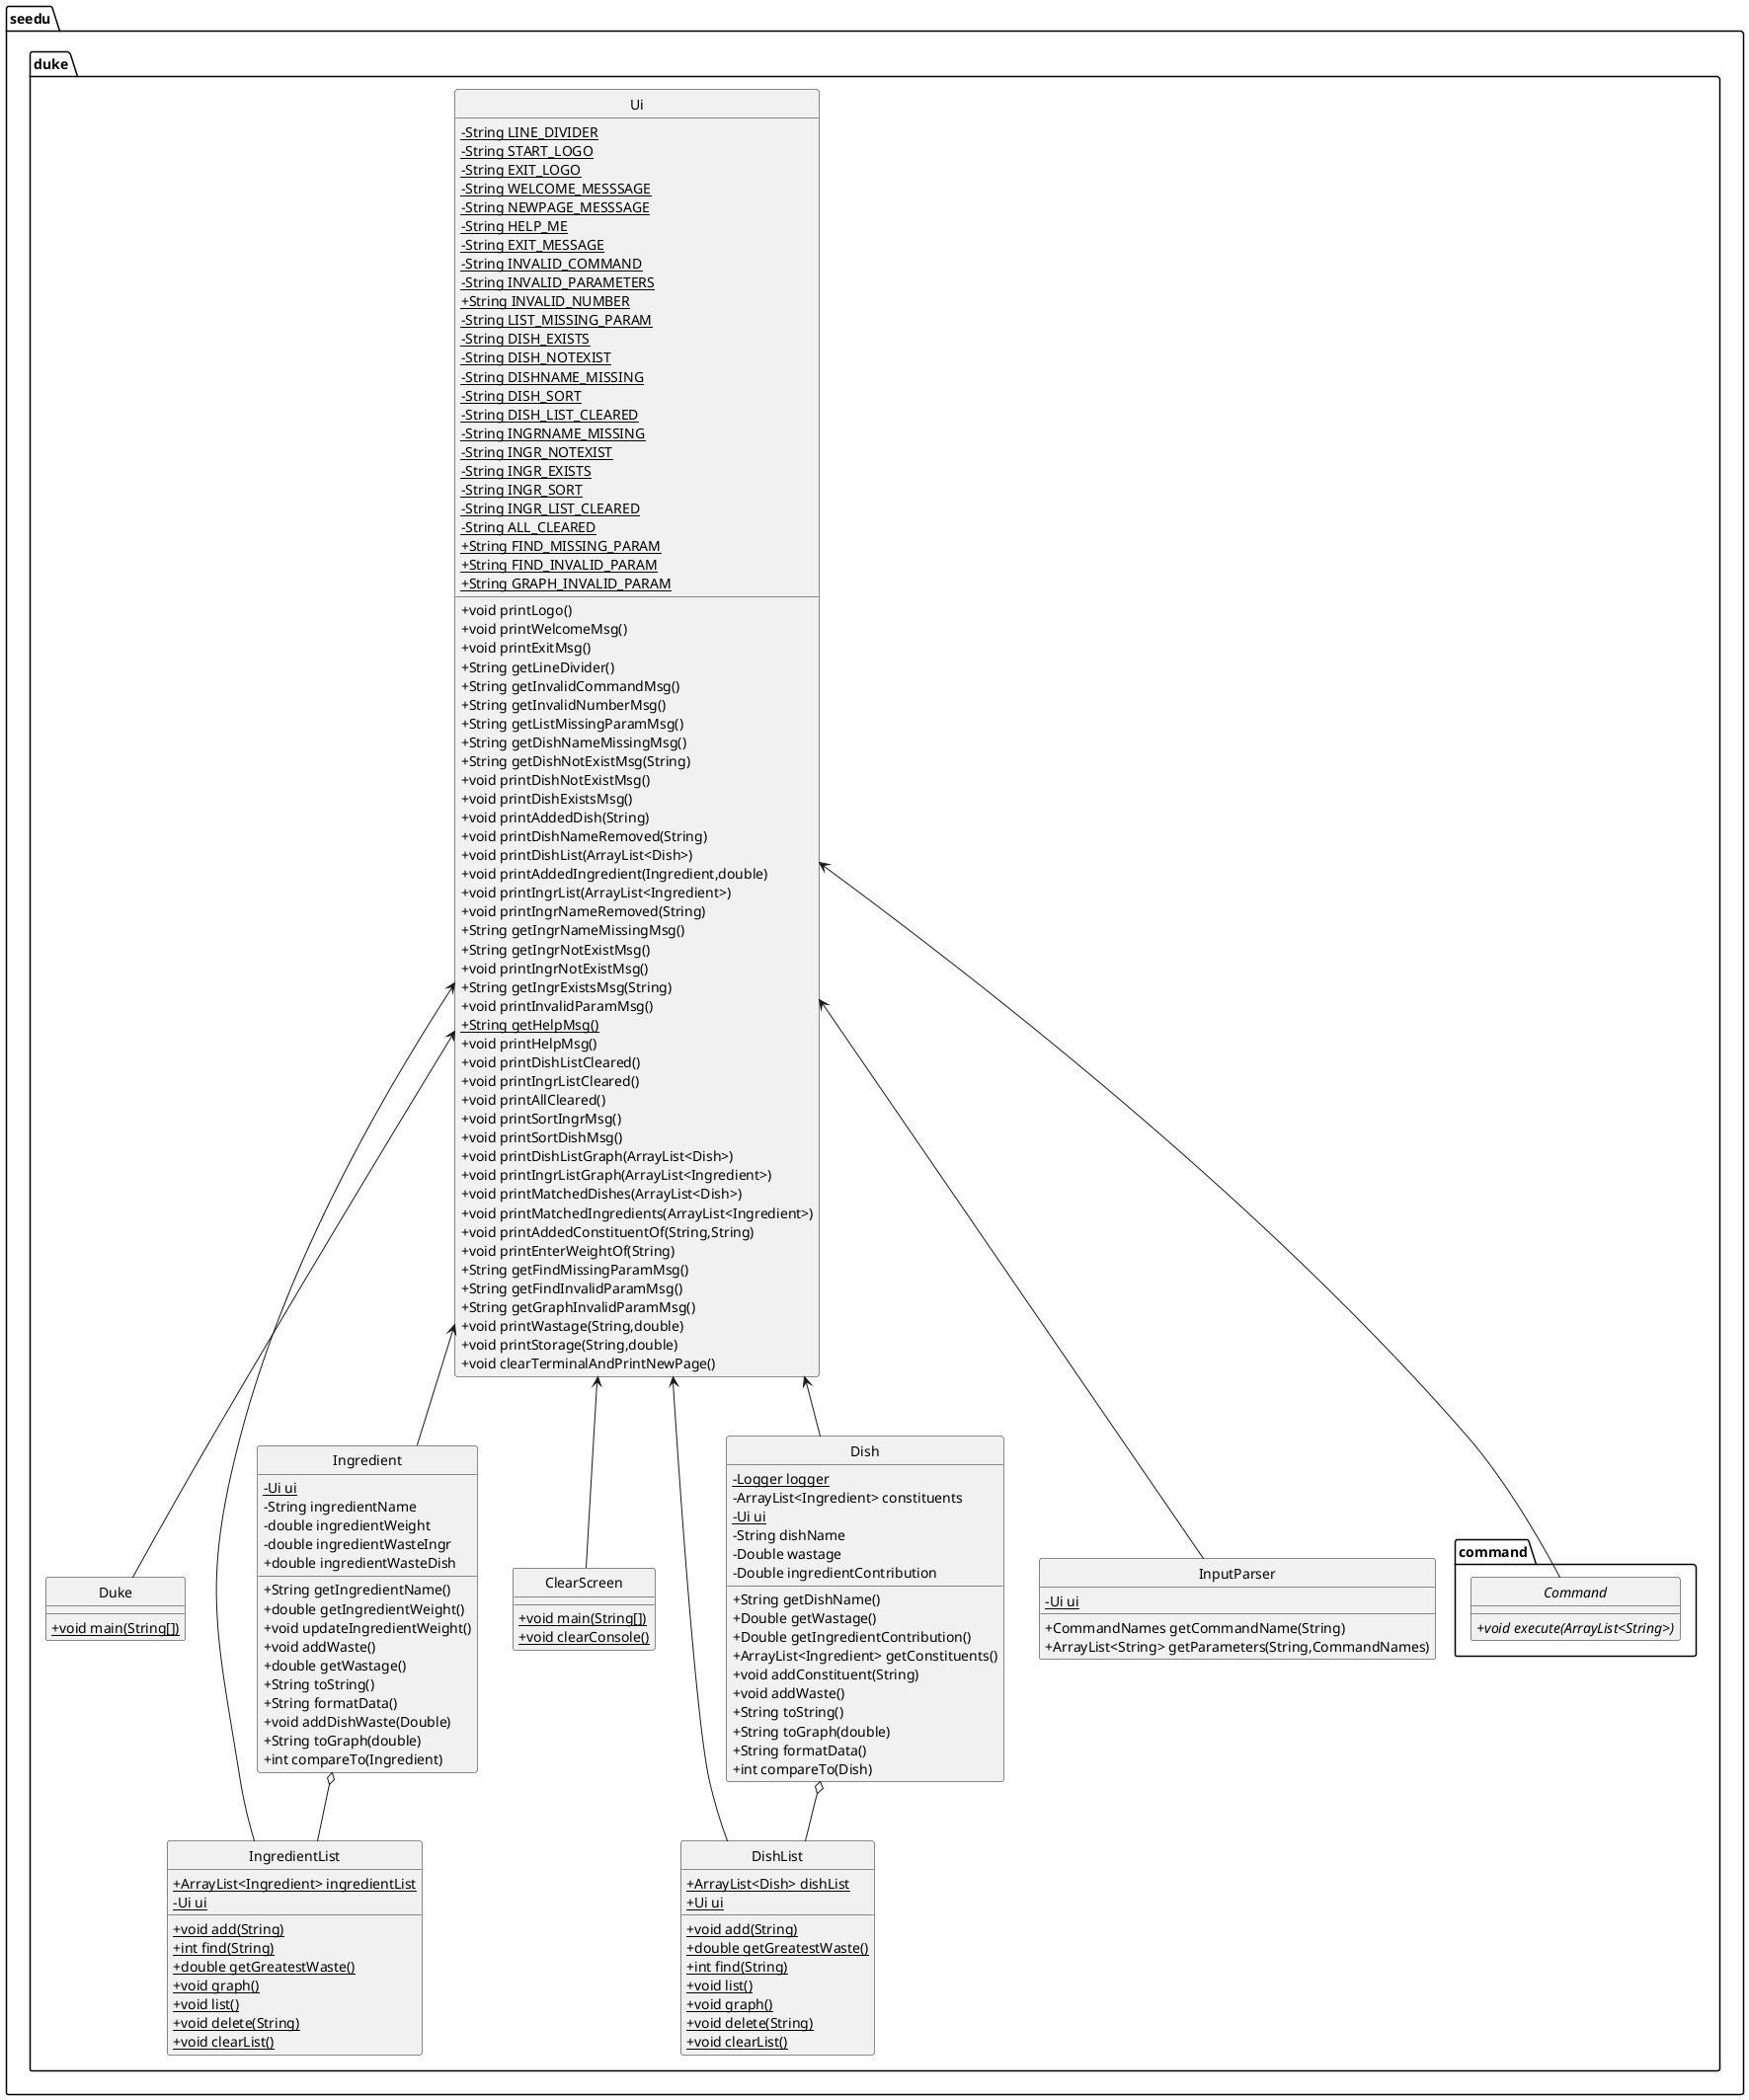 @startuml

hide circle
skinparam classAttributeIconSize 0

class seedu.duke.Duke {
+ {static} void main(String[])
}
class seedu.duke.Ingredient {
- {static} Ui ui
- String ingredientName
- double ingredientWeight
- double ingredientWasteIngr
+ double ingredientWasteDish
+ String getIngredientName()
+ double getIngredientWeight()
+ void updateIngredientWeight()
+ void addWaste()
+ double getWastage()
+ String toString()
+ String formatData()
+ void addDishWaste(Double)
+ String toGraph(double)
+ int compareTo(Ingredient)
}
class seedu.duke.DishList {
+ {static} ArrayList<Dish> dishList
+ {static} Ui ui
+ {static} void add(String)
+ {static} double getGreatestWaste()
+ {static} int find(String)
+ {static} void list()
+ {static} void graph()
+ {static} void delete(String)
+ {static} void clearList()
}
class seedu.duke.ClearScreen {
+ {static} void main(String[])
+ {static} void clearConsole()
}
class seedu.duke.Ui {
- {static} String LINE_DIVIDER
- {static} String START_LOGO
- {static} String EXIT_LOGO
- {static} String WELCOME_MESSSAGE
- {static} String NEWPAGE_MESSSAGE
- {static} String HELP_ME
- {static} String EXIT_MESSAGE
- {static} String INVALID_COMMAND
- {static} String INVALID_PARAMETERS
+ {static} String INVALID_NUMBER
- {static} String LIST_MISSING_PARAM
- {static} String DISH_EXISTS
- {static} String DISH_NOTEXIST
- {static} String DISHNAME_MISSING
- {static} String DISH_SORT
- {static} String DISH_LIST_CLEARED
- {static} String INGRNAME_MISSING
- {static} String INGR_NOTEXIST
- {static} String INGR_EXISTS
- {static} String INGR_SORT
- {static} String INGR_LIST_CLEARED
- {static} String ALL_CLEARED
+ {static} String FIND_MISSING_PARAM
+ {static} String FIND_INVALID_PARAM
+ {static} String GRAPH_INVALID_PARAM
+ void printLogo()
+ void printWelcomeMsg()
+ void printExitMsg()
+ String getLineDivider()
+ String getInvalidCommandMsg()
+ String getInvalidNumberMsg()
+ String getListMissingParamMsg()
+ String getDishNameMissingMsg()
+ String getDishNotExistMsg(String)
+ void printDishNotExistMsg()
+ void printDishExistsMsg()
+ void printAddedDish(String)
+ void printDishNameRemoved(String)
+ void printDishList(ArrayList<Dish>)
+ void printAddedIngredient(Ingredient,double)
+ void printIngrList(ArrayList<Ingredient>)
+ void printIngrNameRemoved(String)
+ String getIngrNameMissingMsg()
+ String getIngrNotExistMsg()
+ void printIngrNotExistMsg()
+ String getIngrExistsMsg(String)
+ void printInvalidParamMsg()
+ {static} String getHelpMsg()
+ void printHelpMsg()
+ void printDishListCleared()
+ void printIngrListCleared()
+ void printAllCleared()
+ void printSortIngrMsg()
+ void printSortDishMsg()
+ void printDishListGraph(ArrayList<Dish>)
+ void printIngrListGraph(ArrayList<Ingredient>)
+ void printMatchedDishes(ArrayList<Dish>)
+ void printMatchedIngredients(ArrayList<Ingredient>)
+ void printAddedConstituentOf(String,String)
+ void printEnterWeightOf(String)
+ String getFindMissingParamMsg()
+ String getFindInvalidParamMsg()
+ String getGraphInvalidParamMsg()
+ void printWastage(String,double)
+ void printStorage(String,double)
+ void clearTerminalAndPrintNewPage()
}
class seedu.duke.IngredientList {
+ {static} ArrayList<Ingredient> ingredientList
- {static} Ui ui
+ {static} void add(String)
+ {static} int find(String)
+ {static} double getGreatestWaste()
+ {static} void graph()
+ {static} void list()
+ {static} void delete(String)
+ {static} void clearList()
}
class seedu.duke.Dish {
- {static} Logger logger
- ArrayList<Ingredient> constituents
- {static} Ui ui
- String dishName
- Double wastage
- Double ingredientContribution
+ String getDishName()
+ Double getWastage()
+ Double getIngredientContribution()
+ ArrayList<Ingredient> getConstituents()
+ void addConstituent(String)
+ void addWaste()
+ String toString()
+ String toGraph(double)
+ String formatData()
+ int compareTo(Dish)
}
abstract class seedu.duke.command.Command {
+ {abstract}void execute(ArrayList<String>)
}
class seedu.duke.InputParser {
- {static} Ui ui
+ CommandNames getCommandName(String)
+ ArrayList<String> getParameters(String,CommandNames)
}

seedu.duke.Ui <-- seedu.duke.Dish
seedu.duke.Dish o-- seedu.duke.DishList
seedu.duke.Ingredient o-- seedu.duke.IngredientList
seedu.duke.Ui <-- seedu.duke.Ingredient
seedu.duke.Ui <-- seedu.duke.Duke
seedu.duke.Ui <-- seedu.duke.DishList
seedu.duke.Ui <-- seedu.duke.ClearScreen
seedu.duke.Ui <-- seedu.duke.IngredientList
seedu.duke.Ui <-- seedu.duke.InputParser
seedu.duke.Ui <-- seedu.duke.command.Command
@enduml